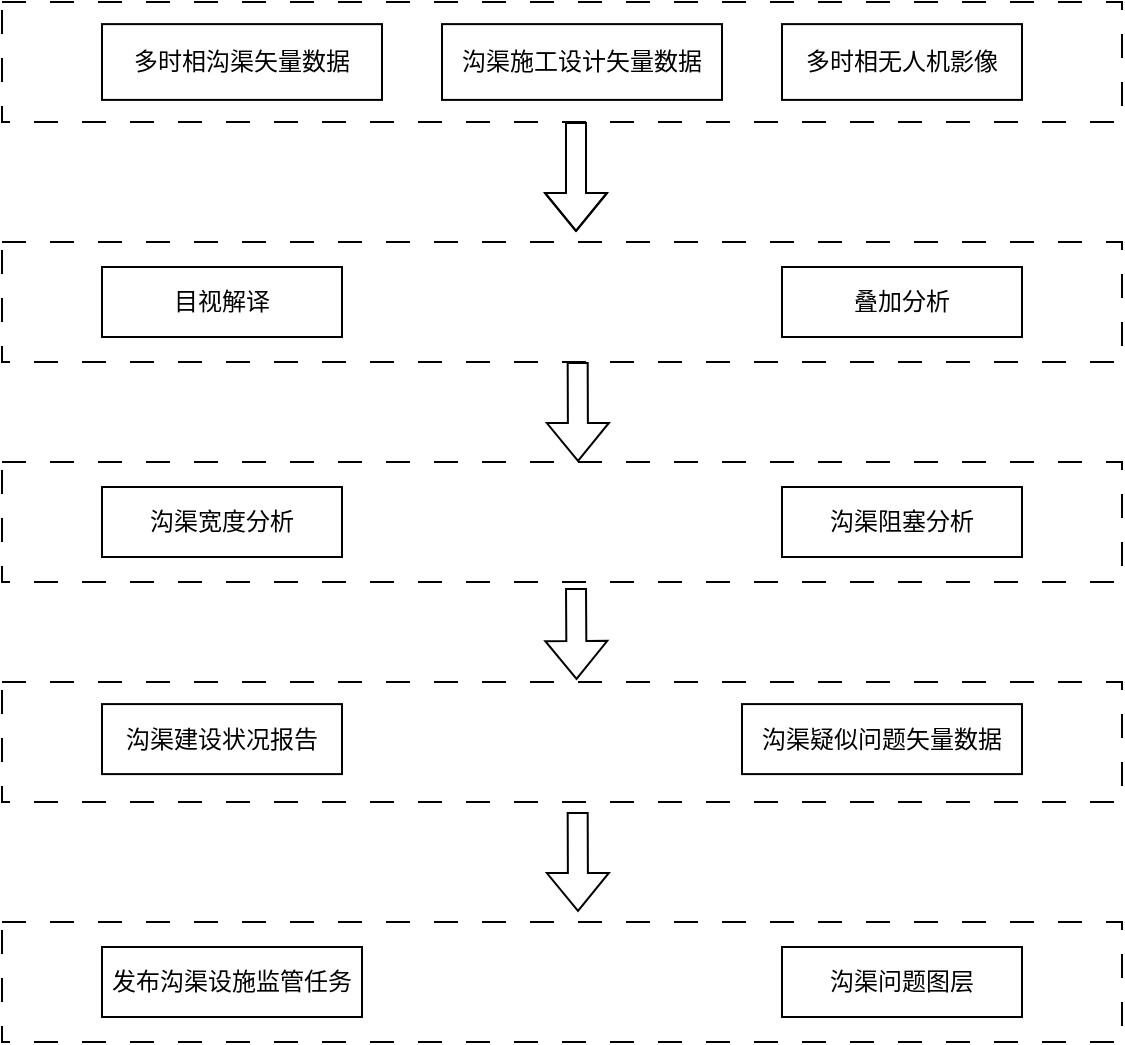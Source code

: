 <mxfile version="24.7.17">
  <diagram name="第 1 页" id="JeWldXXxksjpVP-zL5Ht">
    <mxGraphModel dx="1434" dy="738" grid="1" gridSize="10" guides="1" tooltips="1" connect="1" arrows="1" fold="1" page="1" pageScale="1" pageWidth="900" pageHeight="1600" math="0" shadow="0">
      <root>
        <mxCell id="0" />
        <mxCell id="1" parent="0" />
        <mxCell id="8GKyTfsWxNbbxCT-tOfK-8" value="" style="rounded=0;whiteSpace=wrap;html=1;dashed=1;dashPattern=12 12;" parent="1" vertex="1">
          <mxGeometry x="170" y="290" width="560" height="60" as="geometry" />
        </mxCell>
        <mxCell id="womFPRaeuXH6ECmNfBCx-7" value="沟渠宽度分析" style="rounded=0;whiteSpace=wrap;html=1;" parent="1" vertex="1">
          <mxGeometry x="220" y="302.5" width="120" height="35" as="geometry" />
        </mxCell>
        <mxCell id="8GKyTfsWxNbbxCT-tOfK-1" value="沟渠阻塞分析" style="rounded=0;whiteSpace=wrap;html=1;" parent="1" vertex="1">
          <mxGeometry x="560" y="302.5" width="120" height="35" as="geometry" />
        </mxCell>
        <mxCell id="8GKyTfsWxNbbxCT-tOfK-12" value="" style="shape=flexArrow;endArrow=classic;html=1;rounded=0;" parent="1" edge="1">
          <mxGeometry width="50" height="50" relative="1" as="geometry">
            <mxPoint x="457" y="120" as="sourcePoint" />
            <mxPoint x="457" y="175" as="targetPoint" />
            <Array as="points">
              <mxPoint x="457" y="145" />
            </Array>
          </mxGeometry>
        </mxCell>
        <mxCell id="8GKyTfsWxNbbxCT-tOfK-13" value="" style="shape=flexArrow;endArrow=classic;html=1;rounded=0;exitX=0.514;exitY=1;exitDx=0;exitDy=0;exitPerimeter=0;" parent="1" source="8GKyTfsWxNbbxCT-tOfK-7" edge="1">
          <mxGeometry width="50" height="50" relative="1" as="geometry">
            <mxPoint x="459" y="315" as="sourcePoint" />
            <mxPoint x="458" y="290" as="targetPoint" />
          </mxGeometry>
        </mxCell>
        <mxCell id="8GKyTfsWxNbbxCT-tOfK-14" value="" style="shape=flexArrow;endArrow=classic;html=1;rounded=0;entryX=0.513;entryY=-0.067;entryDx=0;entryDy=0;entryPerimeter=0;" parent="1" edge="1">
          <mxGeometry width="50" height="50" relative="1" as="geometry">
            <mxPoint x="457" y="353" as="sourcePoint" />
            <mxPoint x="457.28" y="398.98" as="targetPoint" />
          </mxGeometry>
        </mxCell>
        <mxCell id="8GKyTfsWxNbbxCT-tOfK-15" value="" style="group" parent="1" vertex="1" connectable="0">
          <mxGeometry x="170" y="400" width="560" height="60" as="geometry" />
        </mxCell>
        <mxCell id="8GKyTfsWxNbbxCT-tOfK-9" value="" style="rounded=0;whiteSpace=wrap;html=1;dashed=1;dashPattern=12 12;" parent="8GKyTfsWxNbbxCT-tOfK-15" vertex="1">
          <mxGeometry width="560" height="60" as="geometry" />
        </mxCell>
        <mxCell id="8GKyTfsWxNbbxCT-tOfK-2" value="沟渠建设状况报告" style="rounded=0;whiteSpace=wrap;html=1;" parent="8GKyTfsWxNbbxCT-tOfK-15" vertex="1">
          <mxGeometry x="50" y="11.052" width="120" height="35" as="geometry" />
        </mxCell>
        <mxCell id="8GKyTfsWxNbbxCT-tOfK-3" value="沟渠疑似问题矢量数据" style="rounded=0;whiteSpace=wrap;html=1;" parent="8GKyTfsWxNbbxCT-tOfK-15" vertex="1">
          <mxGeometry x="370" y="11.052" width="140" height="35" as="geometry" />
        </mxCell>
        <mxCell id="8GKyTfsWxNbbxCT-tOfK-16" value="" style="group" parent="1" vertex="1" connectable="0">
          <mxGeometry x="170" y="520" width="560" height="60" as="geometry" />
        </mxCell>
        <mxCell id="8GKyTfsWxNbbxCT-tOfK-10" value="" style="rounded=0;whiteSpace=wrap;html=1;dashed=1;dashPattern=12 12;" parent="8GKyTfsWxNbbxCT-tOfK-16" vertex="1">
          <mxGeometry width="560" height="60" as="geometry" />
        </mxCell>
        <mxCell id="8GKyTfsWxNbbxCT-tOfK-4" value="发布沟渠设施监管任务" style="rounded=0;whiteSpace=wrap;html=1;" parent="8GKyTfsWxNbbxCT-tOfK-16" vertex="1">
          <mxGeometry x="50" y="12.503" width="130" height="35" as="geometry" />
        </mxCell>
        <mxCell id="8GKyTfsWxNbbxCT-tOfK-5" value="沟渠问题图层" style="rounded=0;whiteSpace=wrap;html=1;" parent="8GKyTfsWxNbbxCT-tOfK-16" vertex="1">
          <mxGeometry x="390" y="12.503" width="120" height="35" as="geometry" />
        </mxCell>
        <mxCell id="8GKyTfsWxNbbxCT-tOfK-17" value="" style="group" parent="1" vertex="1" connectable="0">
          <mxGeometry x="170" y="60" width="560" height="60" as="geometry" />
        </mxCell>
        <mxCell id="8GKyTfsWxNbbxCT-tOfK-6" value="" style="rounded=0;whiteSpace=wrap;html=1;dashed=1;dashPattern=12 12;" parent="8GKyTfsWxNbbxCT-tOfK-17" vertex="1">
          <mxGeometry width="560" height="60" as="geometry" />
        </mxCell>
        <mxCell id="womFPRaeuXH6ECmNfBCx-1" value="多时相无人机影像" style="rounded=0;whiteSpace=wrap;html=1;" parent="8GKyTfsWxNbbxCT-tOfK-17" vertex="1">
          <mxGeometry x="390" y="11.053" width="120" height="37.895" as="geometry" />
        </mxCell>
        <mxCell id="womFPRaeuXH6ECmNfBCx-2" value="沟渠施工设计矢量数据" style="rounded=0;whiteSpace=wrap;html=1;" parent="8GKyTfsWxNbbxCT-tOfK-17" vertex="1">
          <mxGeometry x="220" y="11.053" width="140" height="37.895" as="geometry" />
        </mxCell>
        <mxCell id="womFPRaeuXH6ECmNfBCx-3" value="多时相沟渠矢量数据" style="rounded=0;whiteSpace=wrap;html=1;" parent="8GKyTfsWxNbbxCT-tOfK-17" vertex="1">
          <mxGeometry x="50" y="11.053" width="140" height="37.895" as="geometry" />
        </mxCell>
        <mxCell id="8GKyTfsWxNbbxCT-tOfK-18" value="" style="group" parent="1" vertex="1" connectable="0">
          <mxGeometry x="170" y="180" width="560" height="60" as="geometry" />
        </mxCell>
        <mxCell id="8GKyTfsWxNbbxCT-tOfK-7" value="" style="rounded=0;whiteSpace=wrap;html=1;dashed=1;dashPattern=12 12;" parent="8GKyTfsWxNbbxCT-tOfK-18" vertex="1">
          <mxGeometry width="560" height="60" as="geometry" />
        </mxCell>
        <mxCell id="womFPRaeuXH6ECmNfBCx-4" value="目视解译" style="rounded=0;whiteSpace=wrap;html=1;" parent="8GKyTfsWxNbbxCT-tOfK-18" vertex="1">
          <mxGeometry x="50" y="12.503" width="120" height="35" as="geometry" />
        </mxCell>
        <mxCell id="womFPRaeuXH6ECmNfBCx-5" value="叠加分析" style="rounded=0;whiteSpace=wrap;html=1;" parent="8GKyTfsWxNbbxCT-tOfK-18" vertex="1">
          <mxGeometry x="390" y="12.503" width="120" height="35" as="geometry" />
        </mxCell>
        <mxCell id="8GKyTfsWxNbbxCT-tOfK-19" value="" style="shape=flexArrow;endArrow=classic;html=1;rounded=0;exitX=0.514;exitY=0.989;exitDx=0;exitDy=0;exitPerimeter=0;" parent="1" edge="1">
          <mxGeometry width="50" height="50" relative="1" as="geometry">
            <mxPoint x="457.84" y="465.005" as="sourcePoint" />
            <mxPoint x="458" y="515" as="targetPoint" />
          </mxGeometry>
        </mxCell>
      </root>
    </mxGraphModel>
  </diagram>
</mxfile>

